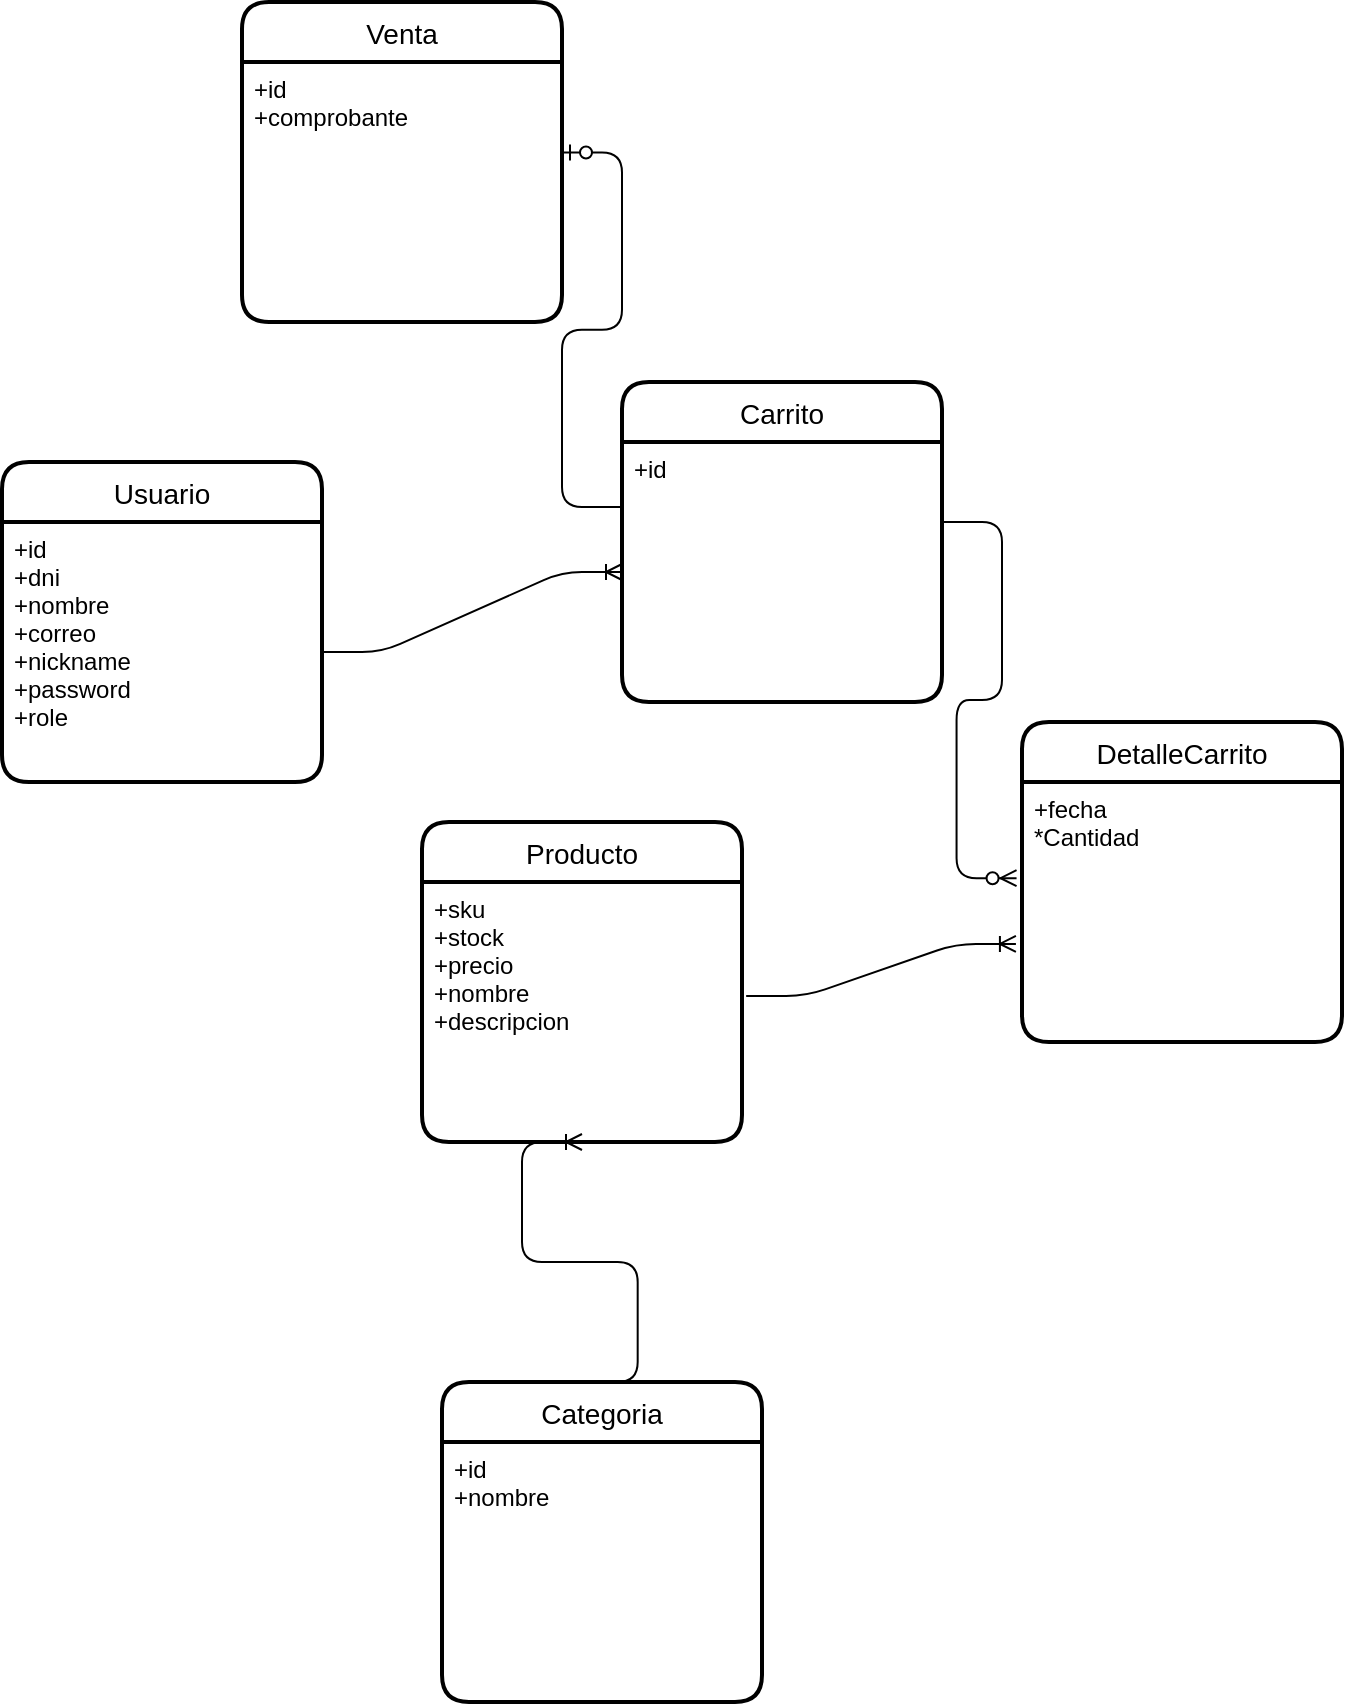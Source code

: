<mxfile version="14.6.13" type="device"><diagram id="R2lEEEUBdFMjLlhIrx00" name="Page-1"><mxGraphModel dx="2374" dy="2153" grid="1" gridSize="10" guides="1" tooltips="1" connect="1" arrows="1" fold="1" page="1" pageScale="1" pageWidth="850" pageHeight="1100" math="0" shadow="0" extFonts="Permanent Marker^https://fonts.googleapis.com/css?family=Permanent+Marker"><root><mxCell id="0"/><mxCell id="1" parent="0"/><mxCell id="9i3TSONeW3iXcxc4j5B2-1" value="Usuario" style="swimlane;childLayout=stackLayout;horizontal=1;startSize=30;horizontalStack=0;rounded=1;fontSize=14;fontStyle=0;strokeWidth=2;resizeParent=0;resizeLast=1;shadow=0;dashed=0;align=center;" vertex="1" parent="1"><mxGeometry x="80" y="220" width="160" height="160" as="geometry"/></mxCell><mxCell id="9i3TSONeW3iXcxc4j5B2-2" value="+id&#10;+dni&#10;+nombre&#10;+correo&#10;+nickname&#10;+password&#10;+role" style="align=left;strokeColor=none;fillColor=none;spacingLeft=4;fontSize=12;verticalAlign=top;resizable=0;rotatable=0;part=1;" vertex="1" parent="9i3TSONeW3iXcxc4j5B2-1"><mxGeometry y="30" width="160" height="130" as="geometry"/></mxCell><mxCell id="9i3TSONeW3iXcxc4j5B2-5" value="Producto" style="swimlane;childLayout=stackLayout;horizontal=1;startSize=30;horizontalStack=0;rounded=1;fontSize=14;fontStyle=0;strokeWidth=2;resizeParent=0;resizeLast=1;shadow=0;dashed=0;align=center;" vertex="1" parent="1"><mxGeometry x="290" y="400" width="160" height="160" as="geometry"/></mxCell><mxCell id="9i3TSONeW3iXcxc4j5B2-6" value="+sku&#10;+stock&#10;+precio&#10;+nombre&#10;+descripcion&#10;&#10;" style="align=left;strokeColor=none;fillColor=none;spacingLeft=4;fontSize=12;verticalAlign=top;resizable=0;rotatable=0;part=1;" vertex="1" parent="9i3TSONeW3iXcxc4j5B2-5"><mxGeometry y="30" width="160" height="130" as="geometry"/></mxCell><mxCell id="9i3TSONeW3iXcxc4j5B2-7" value="Categoria" style="swimlane;childLayout=stackLayout;horizontal=1;startSize=30;horizontalStack=0;rounded=1;fontSize=14;fontStyle=0;strokeWidth=2;resizeParent=0;resizeLast=1;shadow=0;dashed=0;align=center;" vertex="1" parent="1"><mxGeometry x="300" y="680" width="160" height="160" as="geometry"/></mxCell><mxCell id="9i3TSONeW3iXcxc4j5B2-8" value="+id&#10;+nombre&#10;&#10;" style="align=left;strokeColor=none;fillColor=none;spacingLeft=4;fontSize=12;verticalAlign=top;resizable=0;rotatable=0;part=1;" vertex="1" parent="9i3TSONeW3iXcxc4j5B2-7"><mxGeometry y="30" width="160" height="130" as="geometry"/></mxCell><mxCell id="9i3TSONeW3iXcxc4j5B2-10" value="Carrito" style="swimlane;childLayout=stackLayout;horizontal=1;startSize=30;horizontalStack=0;rounded=1;fontSize=14;fontStyle=0;strokeWidth=2;resizeParent=0;resizeLast=1;shadow=0;dashed=0;align=center;" vertex="1" parent="1"><mxGeometry x="390" y="180" width="160" height="160" as="geometry"/></mxCell><mxCell id="9i3TSONeW3iXcxc4j5B2-11" value="+id" style="align=left;strokeColor=none;fillColor=none;spacingLeft=4;fontSize=12;verticalAlign=top;resizable=0;rotatable=0;part=1;" vertex="1" parent="9i3TSONeW3iXcxc4j5B2-10"><mxGeometry y="30" width="160" height="130" as="geometry"/></mxCell><mxCell id="9i3TSONeW3iXcxc4j5B2-12" value="DetalleCarrito" style="swimlane;childLayout=stackLayout;horizontal=1;startSize=30;horizontalStack=0;rounded=1;fontSize=14;fontStyle=0;strokeWidth=2;resizeParent=0;resizeLast=1;shadow=0;dashed=0;align=center;" vertex="1" parent="1"><mxGeometry x="590" y="350" width="160" height="160" as="geometry"/></mxCell><mxCell id="9i3TSONeW3iXcxc4j5B2-13" value="+fecha&#10;*Cantidad" style="align=left;strokeColor=none;fillColor=none;spacingLeft=4;fontSize=12;verticalAlign=top;resizable=0;rotatable=0;part=1;" vertex="1" parent="9i3TSONeW3iXcxc4j5B2-12"><mxGeometry y="30" width="160" height="130" as="geometry"/></mxCell><mxCell id="9i3TSONeW3iXcxc4j5B2-15" value="Venta" style="swimlane;childLayout=stackLayout;horizontal=1;startSize=30;horizontalStack=0;rounded=1;fontSize=14;fontStyle=0;strokeWidth=2;resizeParent=0;resizeLast=1;shadow=0;dashed=0;align=center;" vertex="1" parent="1"><mxGeometry x="200" y="-10" width="160" height="160" as="geometry"/></mxCell><mxCell id="9i3TSONeW3iXcxc4j5B2-16" value="+id&#10;+comprobante" style="align=left;strokeColor=none;fillColor=none;spacingLeft=4;fontSize=12;verticalAlign=top;resizable=0;rotatable=0;part=1;" vertex="1" parent="9i3TSONeW3iXcxc4j5B2-15"><mxGeometry y="30" width="160" height="130" as="geometry"/></mxCell><mxCell id="9i3TSONeW3iXcxc4j5B2-17" value="" style="edgeStyle=entityRelationEdgeStyle;fontSize=12;html=1;endArrow=ERoneToMany;exitX=1;exitY=0.5;exitDx=0;exitDy=0;" edge="1" parent="1" source="9i3TSONeW3iXcxc4j5B2-2" target="9i3TSONeW3iXcxc4j5B2-11"><mxGeometry width="100" height="100" relative="1" as="geometry"><mxPoint x="570" y="550" as="sourcePoint"/><mxPoint x="670" y="450" as="targetPoint"/></mxGeometry></mxCell><mxCell id="9i3TSONeW3iXcxc4j5B2-19" value="" style="edgeStyle=entityRelationEdgeStyle;fontSize=12;html=1;endArrow=ERoneToMany;exitX=1.013;exitY=0.438;exitDx=0;exitDy=0;exitPerimeter=0;entryX=-0.019;entryY=0.623;entryDx=0;entryDy=0;entryPerimeter=0;" edge="1" parent="1" source="9i3TSONeW3iXcxc4j5B2-6" target="9i3TSONeW3iXcxc4j5B2-13"><mxGeometry width="100" height="100" relative="1" as="geometry"><mxPoint x="670" y="590" as="sourcePoint"/><mxPoint x="680" y="510" as="targetPoint"/></mxGeometry></mxCell><mxCell id="9i3TSONeW3iXcxc4j5B2-23" value="" style="edgeStyle=entityRelationEdgeStyle;fontSize=12;html=1;endArrow=ERoneToMany;exitX=0.424;exitY=0;exitDx=0;exitDy=0;exitPerimeter=0;entryX=0.5;entryY=1;entryDx=0;entryDy=0;" edge="1" parent="1" source="9i3TSONeW3iXcxc4j5B2-7" target="9i3TSONeW3iXcxc4j5B2-6"><mxGeometry width="100" height="100" relative="1" as="geometry"><mxPoint x="560" y="730" as="sourcePoint"/><mxPoint x="660" y="630" as="targetPoint"/></mxGeometry></mxCell><mxCell id="9i3TSONeW3iXcxc4j5B2-24" value="" style="edgeStyle=entityRelationEdgeStyle;fontSize=12;html=1;endArrow=ERzeroToMany;endFill=1;entryX=-0.017;entryY=0.37;entryDx=0;entryDy=0;entryPerimeter=0;" edge="1" parent="1" target="9i3TSONeW3iXcxc4j5B2-13"><mxGeometry width="100" height="100" relative="1" as="geometry"><mxPoint x="550" y="250" as="sourcePoint"/><mxPoint x="580" y="420" as="targetPoint"/></mxGeometry></mxCell><mxCell id="9i3TSONeW3iXcxc4j5B2-26" value="" style="edgeStyle=entityRelationEdgeStyle;fontSize=12;html=1;endArrow=ERzeroToOne;endFill=1;exitX=0;exitY=0.25;exitDx=0;exitDy=0;entryX=1;entryY=0.348;entryDx=0;entryDy=0;entryPerimeter=0;" edge="1" parent="1" source="9i3TSONeW3iXcxc4j5B2-11" target="9i3TSONeW3iXcxc4j5B2-16"><mxGeometry width="100" height="100" relative="1" as="geometry"><mxPoint x="480" y="110" as="sourcePoint"/><mxPoint x="620" y="10" as="targetPoint"/></mxGeometry></mxCell></root></mxGraphModel></diagram></mxfile>